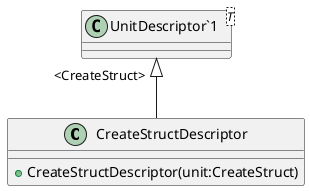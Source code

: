 @startuml
class CreateStructDescriptor {
    + CreateStructDescriptor(unit:CreateStruct)
}
class "UnitDescriptor`1"<T> {
}
"UnitDescriptor`1" "<CreateStruct>" <|-- CreateStructDescriptor
@enduml
